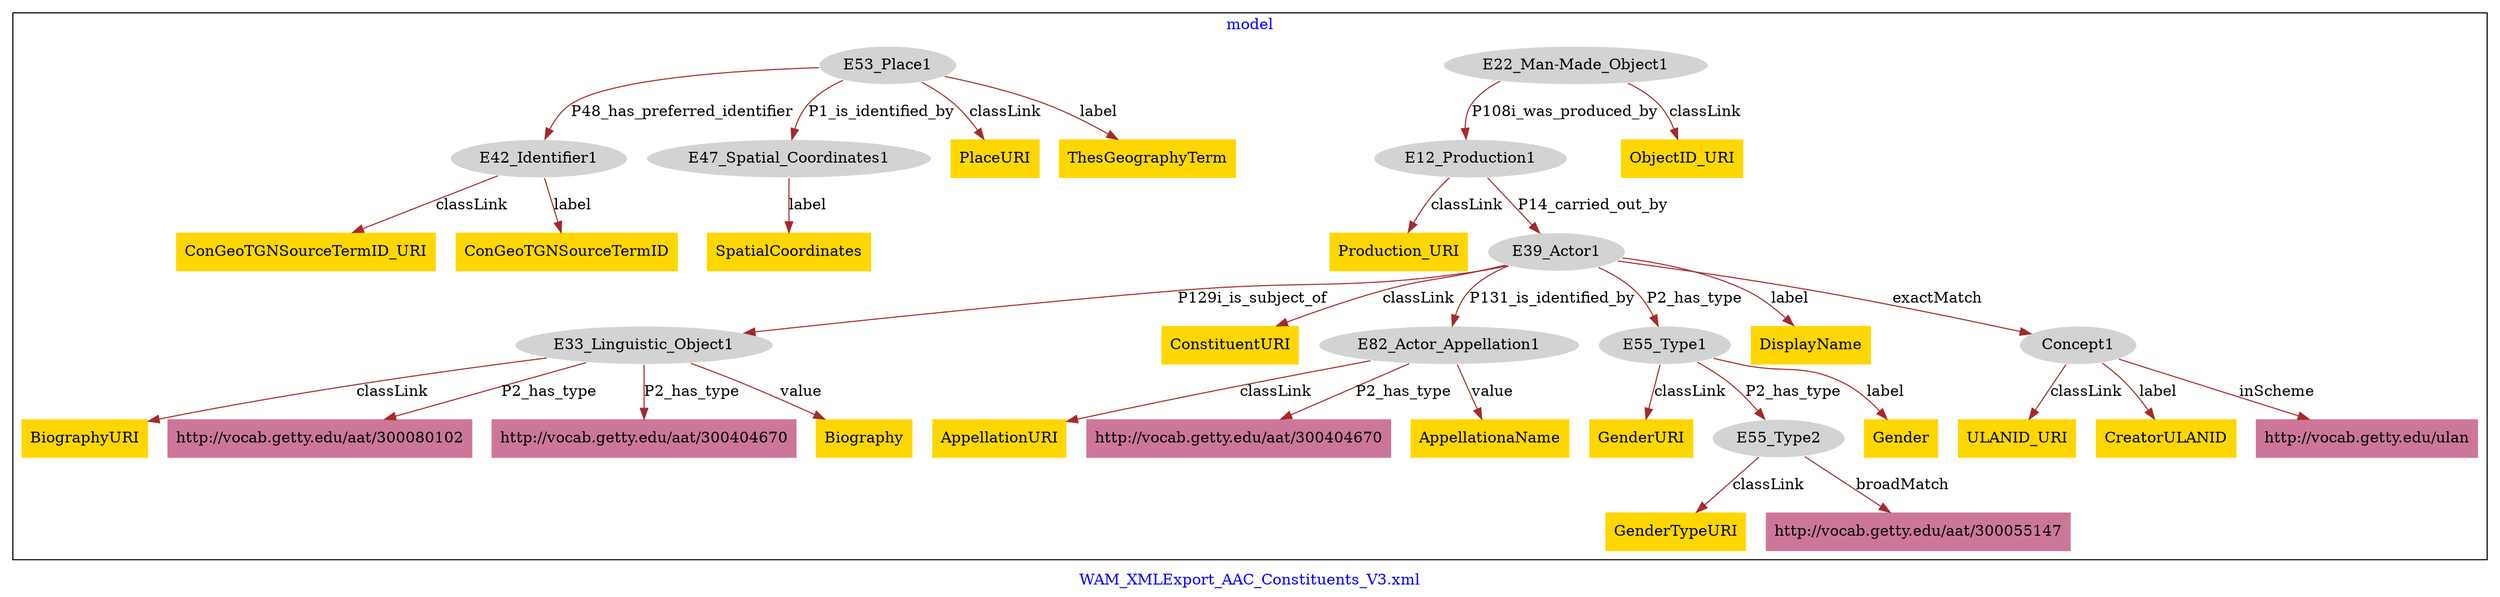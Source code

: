 digraph n0 {
fontcolor="blue"
remincross="true"
label="WAM_XMLExport_AAC_Constituents_V3.xml"
subgraph cluster {
label="model"
n2[style="filled",color="white",fillcolor="lightgray",label="E12_Production1"];
n3[shape="plaintext",style="filled",fillcolor="gold",label="Production_URI"];
n4[style="filled",color="white",fillcolor="lightgray",label="E39_Actor1"];
n5[style="filled",color="white",fillcolor="lightgray",label="E22_Man-Made_Object1"];
n6[shape="plaintext",style="filled",fillcolor="gold",label="ObjectID_URI"];
n7[style="filled",color="white",fillcolor="lightgray",label="E33_Linguistic_Object1"];
n8[shape="plaintext",style="filled",fillcolor="gold",label="BiographyURI"];
n9[shape="plaintext",style="filled",fillcolor="#CC7799",label="http://vocab.getty.edu/aat/300080102"];
n10[shape="plaintext",style="filled",fillcolor="#CC7799",label="http://vocab.getty.edu/aat/300404670"];
n11[shape="plaintext",style="filled",fillcolor="gold",label="Biography"];
n12[shape="plaintext",style="filled",fillcolor="gold",label="ConstituentURI"];
n13[style="filled",color="white",fillcolor="lightgray",label="E82_Actor_Appellation1"];
n14[style="filled",color="white",fillcolor="lightgray",label="E55_Type1"];
n15[shape="plaintext",style="filled",fillcolor="gold",label="DisplayName"];
n16[style="filled",color="white",fillcolor="lightgray",label="Concept1"];
n17[style="filled",color="white",fillcolor="lightgray",label="E42_Identifier1"];
n18[shape="plaintext",style="filled",fillcolor="gold",label="ConGeoTGNSourceTermID_URI"];
n19[shape="plaintext",style="filled",fillcolor="gold",label="ConGeoTGNSourceTermID"];
n20[style="filled",color="white",fillcolor="lightgray",label="E47_Spatial_Coordinates1"];
n21[shape="plaintext",style="filled",fillcolor="gold",label="SpatialCoordinates"];
n22[style="filled",color="white",fillcolor="lightgray",label="E53_Place1"];
n23[shape="plaintext",style="filled",fillcolor="gold",label="PlaceURI"];
n24[shape="plaintext",style="filled",fillcolor="gold",label="ThesGeographyTerm"];
n25[shape="plaintext",style="filled",fillcolor="gold",label="GenderURI"];
n26[style="filled",color="white",fillcolor="lightgray",label="E55_Type2"];
n27[shape="plaintext",style="filled",fillcolor="gold",label="Gender"];
n28[shape="plaintext",style="filled",fillcolor="gold",label="GenderTypeURI"];
n29[shape="plaintext",style="filled",fillcolor="#CC7799",label="http://vocab.getty.edu/aat/300055147"];
n30[shape="plaintext",style="filled",fillcolor="gold",label="AppellationURI"];
n31[shape="plaintext",style="filled",fillcolor="#CC7799",label="http://vocab.getty.edu/aat/300404670"];
n32[shape="plaintext",style="filled",fillcolor="gold",label="AppellationaName"];
n33[shape="plaintext",style="filled",fillcolor="gold",label="ULANID_URI"];
n34[shape="plaintext",style="filled",fillcolor="gold",label="CreatorULANID"];
n35[shape="plaintext",style="filled",fillcolor="#CC7799",label="http://vocab.getty.edu/ulan"];
}
n2 -> n3[color="brown",fontcolor="black",label="classLink"]
n2 -> n4[color="brown",fontcolor="black",label="P14_carried_out_by"]
n5 -> n6[color="brown",fontcolor="black",label="classLink"]
n5 -> n2[color="brown",fontcolor="black",label="P108i_was_produced_by"]
n7 -> n8[color="brown",fontcolor="black",label="classLink"]
n7 -> n9[color="brown",fontcolor="black",label="P2_has_type"]
n7 -> n10[color="brown",fontcolor="black",label="P2_has_type"]
n7 -> n11[color="brown",fontcolor="black",label="value"]
n4 -> n12[color="brown",fontcolor="black",label="classLink"]
n4 -> n7[color="brown",fontcolor="black",label="P129i_is_subject_of"]
n4 -> n13[color="brown",fontcolor="black",label="P131_is_identified_by"]
n4 -> n14[color="brown",fontcolor="black",label="P2_has_type"]
n4 -> n15[color="brown",fontcolor="black",label="label"]
n4 -> n16[color="brown",fontcolor="black",label="exactMatch"]
n17 -> n18[color="brown",fontcolor="black",label="classLink"]
n17 -> n19[color="brown",fontcolor="black",label="label"]
n20 -> n21[color="brown",fontcolor="black",label="label"]
n22 -> n23[color="brown",fontcolor="black",label="classLink"]
n22 -> n20[color="brown",fontcolor="black",label="P1_is_identified_by"]
n22 -> n17[color="brown",fontcolor="black",label="P48_has_preferred_identifier"]
n22 -> n24[color="brown",fontcolor="black",label="label"]
n14 -> n25[color="brown",fontcolor="black",label="classLink"]
n14 -> n26[color="brown",fontcolor="black",label="P2_has_type"]
n14 -> n27[color="brown",fontcolor="black",label="label"]
n26 -> n28[color="brown",fontcolor="black",label="classLink"]
n26 -> n29[color="brown",fontcolor="black",label="broadMatch"]
n13 -> n30[color="brown",fontcolor="black",label="classLink"]
n13 -> n31[color="brown",fontcolor="black",label="P2_has_type"]
n13 -> n32[color="brown",fontcolor="black",label="value"]
n16 -> n33[color="brown",fontcolor="black",label="classLink"]
n16 -> n34[color="brown",fontcolor="black",label="label"]
n16 -> n35[color="brown",fontcolor="black",label="inScheme"]
}
